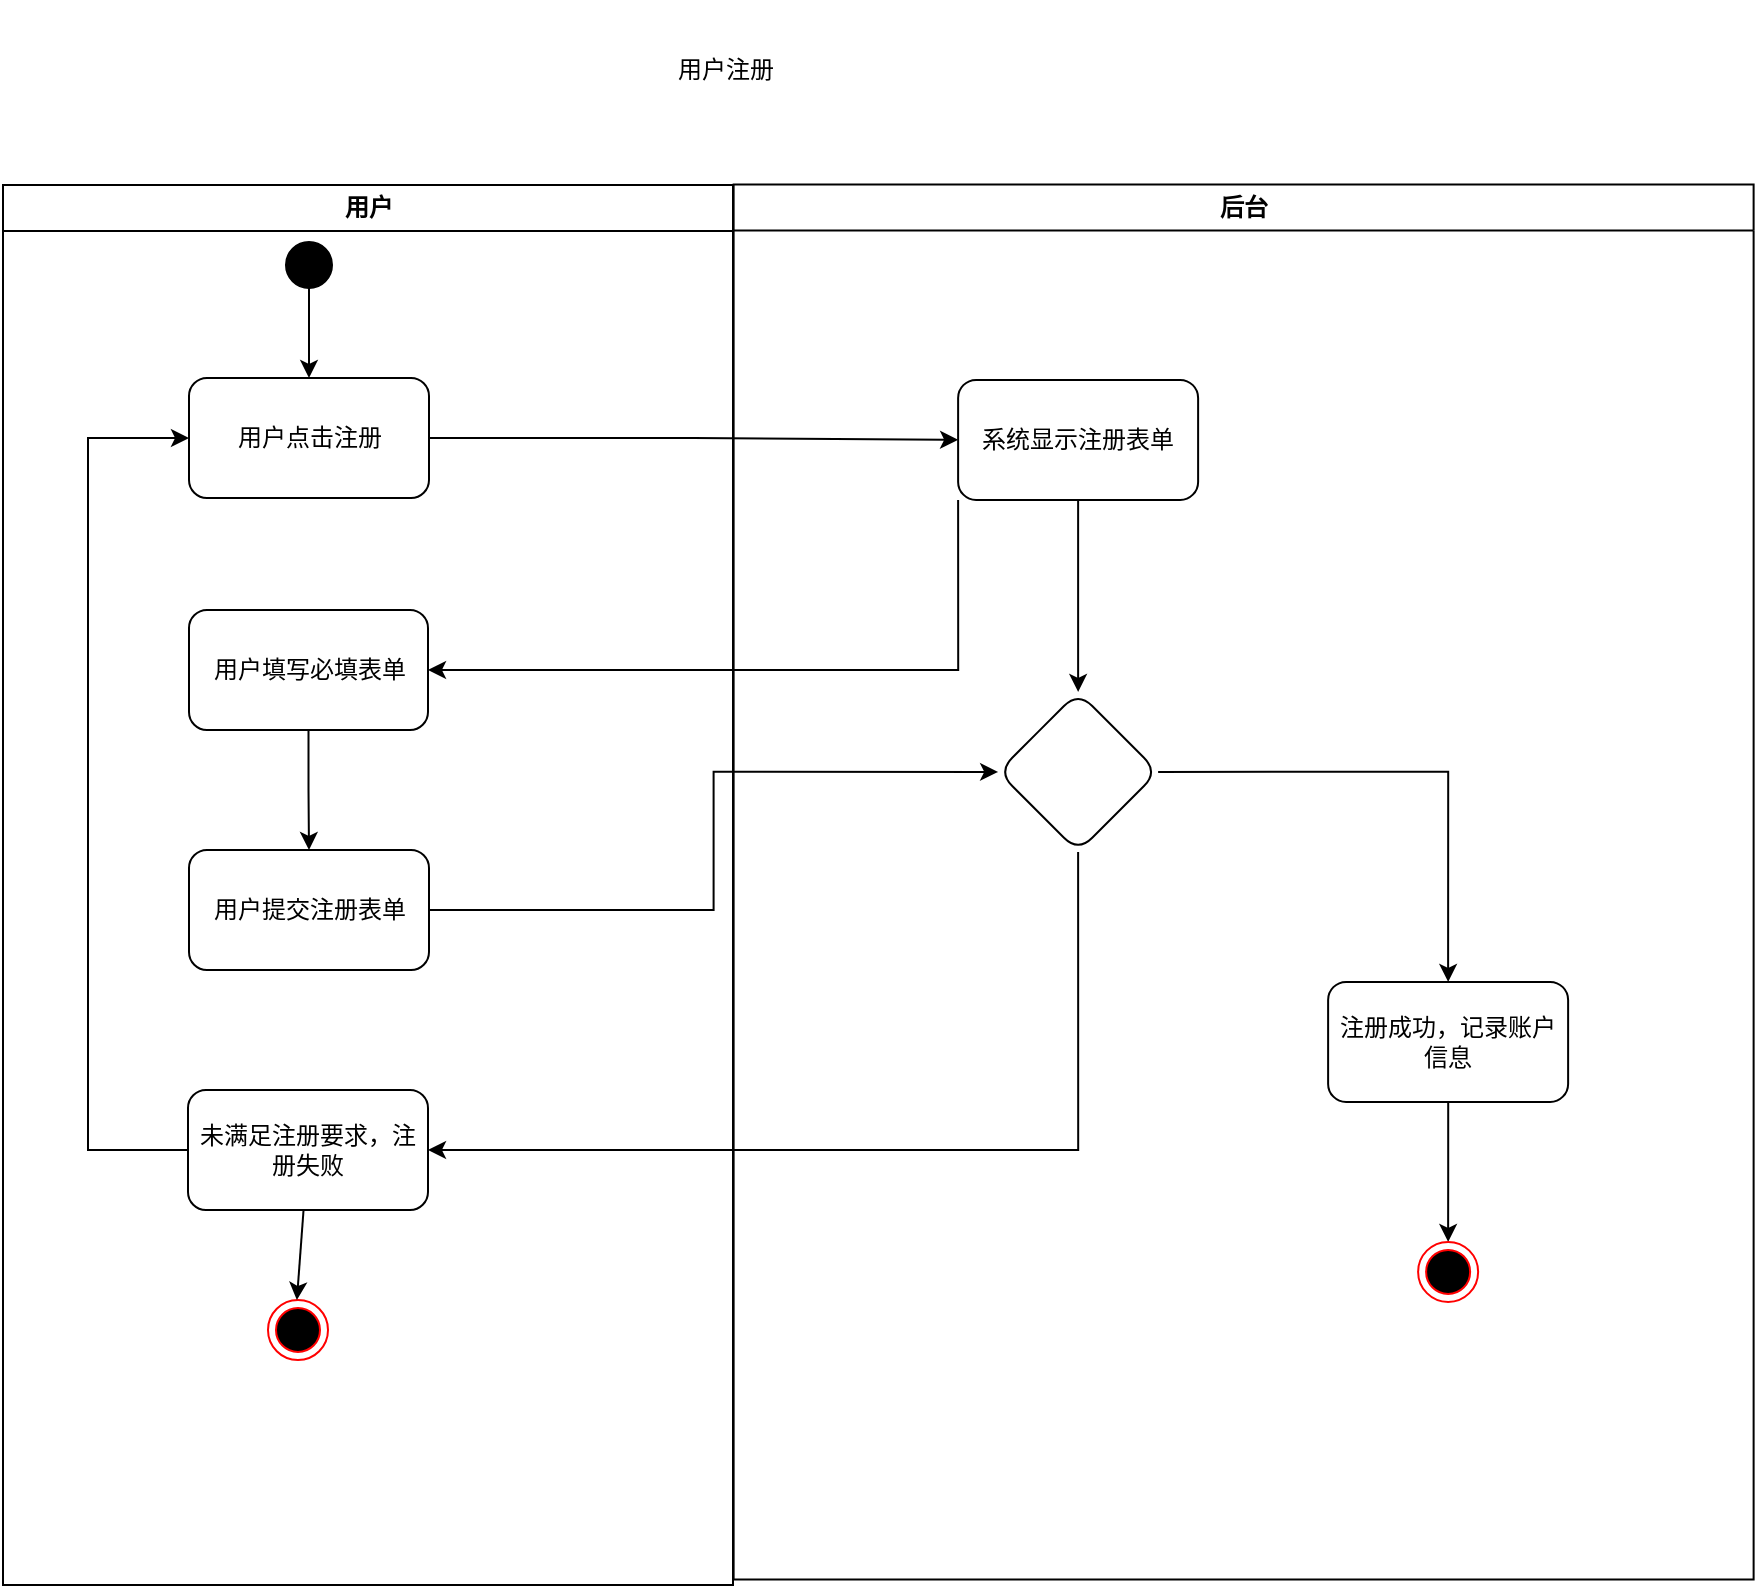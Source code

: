 <mxfile version="24.9.1">
  <diagram name="第 1 页" id="cYy1bYXmpqyMDv-QERmB">
    <mxGraphModel dx="2178" dy="859" grid="1" gridSize="10" guides="1" tooltips="1" connect="1" arrows="1" fold="1" page="1" pageScale="1" pageWidth="827" pageHeight="1169" math="0" shadow="0">
      <root>
        <mxCell id="0" />
        <mxCell id="1" parent="0" />
        <mxCell id="e5L5vD8oaQUCgjLPIQ8V-1" value="用户注册" style="text;strokeColor=none;align=center;fillColor=none;html=1;verticalAlign=middle;whiteSpace=wrap;rounded=0;" vertex="1" parent="1">
          <mxGeometry x="284" y="60" width="130" height="70" as="geometry" />
        </mxCell>
        <mxCell id="e5L5vD8oaQUCgjLPIQ8V-7" value="用户" style="swimlane;horizontal=0;whiteSpace=wrap;html=1;rotation=90;movable=0;resizable=0;rotatable=0;deletable=0;editable=0;locked=1;connectable=0;" vertex="1" parent="1">
          <mxGeometry x="-180" y="320" width="700" height="365" as="geometry" />
        </mxCell>
        <mxCell id="e5L5vD8oaQUCgjLPIQ8V-5" value="用户点击注册" style="rounded=1;whiteSpace=wrap;html=1;" vertex="1" parent="e5L5vD8oaQUCgjLPIQ8V-7">
          <mxGeometry x="260.5" y="-71" width="120" height="60" as="geometry" />
        </mxCell>
        <mxCell id="e5L5vD8oaQUCgjLPIQ8V-11" value="" style="edgeStyle=orthogonalEdgeStyle;rounded=0;orthogonalLoop=1;jettySize=auto;html=1;" edge="1" parent="e5L5vD8oaQUCgjLPIQ8V-7" source="e5L5vD8oaQUCgjLPIQ8V-3" target="e5L5vD8oaQUCgjLPIQ8V-5">
          <mxGeometry relative="1" as="geometry" />
        </mxCell>
        <mxCell id="e5L5vD8oaQUCgjLPIQ8V-3" value="" style="ellipse;whiteSpace=wrap;html=1;aspect=fixed;fillColor=#000000;" vertex="1" parent="e5L5vD8oaQUCgjLPIQ8V-7">
          <mxGeometry x="309" y="-139" width="23" height="23" as="geometry" />
        </mxCell>
        <mxCell id="e5L5vD8oaQUCgjLPIQ8V-21" value="" style="edgeStyle=orthogonalEdgeStyle;rounded=0;orthogonalLoop=1;jettySize=auto;html=1;" edge="1" parent="e5L5vD8oaQUCgjLPIQ8V-7" source="e5L5vD8oaQUCgjLPIQ8V-19" target="e5L5vD8oaQUCgjLPIQ8V-20">
          <mxGeometry relative="1" as="geometry" />
        </mxCell>
        <mxCell id="e5L5vD8oaQUCgjLPIQ8V-19" value="用户填写必填表单" style="rounded=1;whiteSpace=wrap;html=1;" vertex="1" parent="e5L5vD8oaQUCgjLPIQ8V-7">
          <mxGeometry x="260.5" y="45" width="119.5" height="60" as="geometry" />
        </mxCell>
        <mxCell id="e5L5vD8oaQUCgjLPIQ8V-20" value="用户提交注册表单" style="whiteSpace=wrap;html=1;rounded=1;" vertex="1" parent="e5L5vD8oaQUCgjLPIQ8V-7">
          <mxGeometry x="260.5" y="165" width="120" height="60" as="geometry" />
        </mxCell>
        <mxCell id="e5L5vD8oaQUCgjLPIQ8V-59" style="edgeStyle=orthogonalEdgeStyle;rounded=0;orthogonalLoop=1;jettySize=auto;html=1;exitX=0;exitY=0.5;exitDx=0;exitDy=0;entryX=0;entryY=0.5;entryDx=0;entryDy=0;" edge="1" parent="e5L5vD8oaQUCgjLPIQ8V-7" source="e5L5vD8oaQUCgjLPIQ8V-48" target="e5L5vD8oaQUCgjLPIQ8V-5">
          <mxGeometry relative="1" as="geometry">
            <Array as="points">
              <mxPoint x="210" y="315" />
              <mxPoint x="210" y="-41" />
            </Array>
          </mxGeometry>
        </mxCell>
        <mxCell id="e5L5vD8oaQUCgjLPIQ8V-48" value="未满足注册要求，注册失败" style="whiteSpace=wrap;html=1;rounded=1;" vertex="1" parent="e5L5vD8oaQUCgjLPIQ8V-7">
          <mxGeometry x="260" y="285" width="120" height="60" as="geometry" />
        </mxCell>
        <mxCell id="e5L5vD8oaQUCgjLPIQ8V-9" value="后台" style="swimlane;horizontal=0;whiteSpace=wrap;html=1;rotation=90;movable=0;resizable=0;rotatable=0;deletable=0;editable=0;locked=1;connectable=0;" vertex="1" parent="1">
          <mxGeometry x="259.06" y="245.94" width="697.5" height="510" as="geometry" />
        </mxCell>
        <mxCell id="e5L5vD8oaQUCgjLPIQ8V-47" value="" style="edgeStyle=orthogonalEdgeStyle;rounded=0;orthogonalLoop=1;jettySize=auto;html=1;" edge="1" parent="e5L5vD8oaQUCgjLPIQ8V-9" source="e5L5vD8oaQUCgjLPIQ8V-16" target="e5L5vD8oaQUCgjLPIQ8V-46">
          <mxGeometry relative="1" as="geometry" />
        </mxCell>
        <mxCell id="e5L5vD8oaQUCgjLPIQ8V-16" value="系统显示注册表单" style="rounded=1;whiteSpace=wrap;html=1;align=center;" vertex="1" parent="e5L5vD8oaQUCgjLPIQ8V-9">
          <mxGeometry x="206" y="4" width="120" height="60" as="geometry" />
        </mxCell>
        <mxCell id="e5L5vD8oaQUCgjLPIQ8V-53" style="edgeStyle=orthogonalEdgeStyle;rounded=0;orthogonalLoop=1;jettySize=auto;html=1;exitX=1;exitY=0.5;exitDx=0;exitDy=0;entryX=0.5;entryY=0;entryDx=0;entryDy=0;" edge="1" parent="e5L5vD8oaQUCgjLPIQ8V-9" source="e5L5vD8oaQUCgjLPIQ8V-46" target="e5L5vD8oaQUCgjLPIQ8V-52">
          <mxGeometry relative="1" as="geometry" />
        </mxCell>
        <mxCell id="e5L5vD8oaQUCgjLPIQ8V-46" value="" style="rhombus;whiteSpace=wrap;html=1;rounded=1;" vertex="1" parent="e5L5vD8oaQUCgjLPIQ8V-9">
          <mxGeometry x="226" y="160" width="80" height="80" as="geometry" />
        </mxCell>
        <mxCell id="e5L5vD8oaQUCgjLPIQ8V-55" value="" style="edgeStyle=orthogonalEdgeStyle;rounded=0;orthogonalLoop=1;jettySize=auto;html=1;" edge="1" parent="e5L5vD8oaQUCgjLPIQ8V-9" source="e5L5vD8oaQUCgjLPIQ8V-52">
          <mxGeometry relative="1" as="geometry">
            <mxPoint x="451" y="435.0" as="targetPoint" />
          </mxGeometry>
        </mxCell>
        <mxCell id="e5L5vD8oaQUCgjLPIQ8V-52" value="注册成功，记录账户信息" style="rounded=1;whiteSpace=wrap;html=1;" vertex="1" parent="e5L5vD8oaQUCgjLPIQ8V-9">
          <mxGeometry x="391" y="305" width="120" height="60" as="geometry" />
        </mxCell>
        <mxCell id="e5L5vD8oaQUCgjLPIQ8V-56" value="" style="ellipse;html=1;shape=endState;fillColor=#000000;strokeColor=#ff0000;" vertex="1" parent="e5L5vD8oaQUCgjLPIQ8V-9">
          <mxGeometry x="436" y="435" width="30" height="30" as="geometry" />
        </mxCell>
        <mxCell id="e5L5vD8oaQUCgjLPIQ8V-12" style="edgeStyle=orthogonalEdgeStyle;rounded=0;orthogonalLoop=1;jettySize=auto;html=1;" edge="1" parent="1" source="e5L5vD8oaQUCgjLPIQ8V-5" target="e5L5vD8oaQUCgjLPIQ8V-16">
          <mxGeometry relative="1" as="geometry">
            <mxPoint x="365" y="284" as="targetPoint" />
          </mxGeometry>
        </mxCell>
        <mxCell id="e5L5vD8oaQUCgjLPIQ8V-38" style="edgeStyle=orthogonalEdgeStyle;rounded=0;orthogonalLoop=1;jettySize=auto;html=1;exitX=1;exitY=0.5;exitDx=0;exitDy=0;entryX=0;entryY=0.5;entryDx=0;entryDy=0;" edge="1" parent="1" source="e5L5vD8oaQUCgjLPIQ8V-20" target="e5L5vD8oaQUCgjLPIQ8V-46">
          <mxGeometry relative="1" as="geometry">
            <mxPoint x="450.01" y="520" as="targetPoint" />
          </mxGeometry>
        </mxCell>
        <mxCell id="e5L5vD8oaQUCgjLPIQ8V-51" style="edgeStyle=orthogonalEdgeStyle;rounded=0;orthogonalLoop=1;jettySize=auto;html=1;exitX=0.5;exitY=1;exitDx=0;exitDy=0;entryX=1;entryY=0.5;entryDx=0;entryDy=0;" edge="1" parent="1" source="e5L5vD8oaQUCgjLPIQ8V-46" target="e5L5vD8oaQUCgjLPIQ8V-48">
          <mxGeometry relative="1" as="geometry" />
        </mxCell>
        <mxCell id="e5L5vD8oaQUCgjLPIQ8V-60" style="edgeStyle=orthogonalEdgeStyle;rounded=0;orthogonalLoop=1;jettySize=auto;html=1;exitX=0;exitY=1;exitDx=0;exitDy=0;entryX=1;entryY=0.5;entryDx=0;entryDy=0;" edge="1" parent="1" source="e5L5vD8oaQUCgjLPIQ8V-16" target="e5L5vD8oaQUCgjLPIQ8V-19">
          <mxGeometry relative="1" as="geometry" />
        </mxCell>
        <mxCell id="e5L5vD8oaQUCgjLPIQ8V-61" value="" style="ellipse;html=1;shape=endState;fillColor=#000000;strokeColor=#ff0000;" vertex="1" parent="1">
          <mxGeometry x="120" y="710" width="30" height="30" as="geometry" />
        </mxCell>
        <mxCell id="e5L5vD8oaQUCgjLPIQ8V-74" value="" style="endArrow=classic;html=1;rounded=0;" edge="1" parent="1" source="e5L5vD8oaQUCgjLPIQ8V-48">
          <mxGeometry width="50" height="50" relative="1" as="geometry">
            <mxPoint x="134.44" y="670" as="sourcePoint" />
            <mxPoint x="134.44" y="710" as="targetPoint" />
          </mxGeometry>
        </mxCell>
      </root>
    </mxGraphModel>
  </diagram>
</mxfile>
